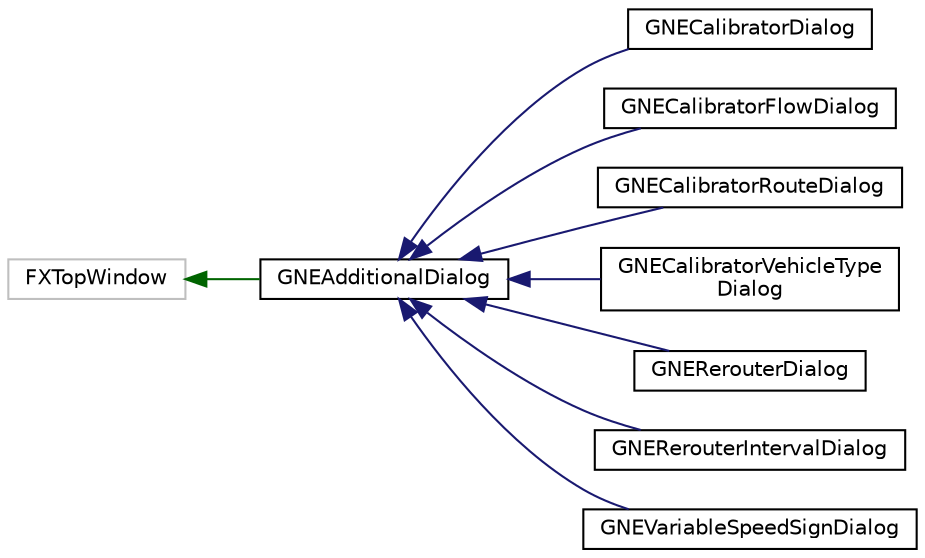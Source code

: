 digraph "Graphical Class Hierarchy"
{
  edge [fontname="Helvetica",fontsize="10",labelfontname="Helvetica",labelfontsize="10"];
  node [fontname="Helvetica",fontsize="10",shape=record];
  rankdir="LR";
  Node1057 [label="FXTopWindow",height=0.2,width=0.4,color="grey75", fillcolor="white", style="filled"];
  Node1057 -> Node0 [dir="back",color="darkgreen",fontsize="10",style="solid",fontname="Helvetica"];
  Node0 [label="GNEAdditionalDialog",height=0.2,width=0.4,color="black", fillcolor="white", style="filled",URL="$da/d75/class_g_n_e_additional_dialog.html",tooltip="Dialog to edit sequences, parameters, etc.. of Additionals. "];
  Node0 -> Node1 [dir="back",color="midnightblue",fontsize="10",style="solid",fontname="Helvetica"];
  Node1 [label="GNECalibratorDialog",height=0.2,width=0.4,color="black", fillcolor="white", style="filled",URL="$d4/dcd/class_g_n_e_calibrator_dialog.html",tooltip="Dialog for edit calibrators. "];
  Node0 -> Node2 [dir="back",color="midnightblue",fontsize="10",style="solid",fontname="Helvetica"];
  Node2 [label="GNECalibratorFlowDialog",height=0.2,width=0.4,color="black", fillcolor="white", style="filled",URL="$df/d6d/class_g_n_e_calibrator_flow_dialog.html",tooltip="Dialog for edit rerouter intervals. "];
  Node0 -> Node3 [dir="back",color="midnightblue",fontsize="10",style="solid",fontname="Helvetica"];
  Node3 [label="GNECalibratorRouteDialog",height=0.2,width=0.4,color="black", fillcolor="white", style="filled",URL="$d9/de0/class_g_n_e_calibrator_route_dialog.html",tooltip="Dialog for edit Calibrator Routes. "];
  Node0 -> Node4 [dir="back",color="midnightblue",fontsize="10",style="solid",fontname="Helvetica"];
  Node4 [label="GNECalibratorVehicleType\lDialog",height=0.2,width=0.4,color="black", fillcolor="white", style="filled",URL="$d2/d6a/class_g_n_e_calibrator_vehicle_type_dialog.html",tooltip="Dialog for edit rerouter intervals. "];
  Node0 -> Node5 [dir="back",color="midnightblue",fontsize="10",style="solid",fontname="Helvetica"];
  Node5 [label="GNERerouterDialog",height=0.2,width=0.4,color="black", fillcolor="white", style="filled",URL="$de/df6/class_g_n_e_rerouter_dialog.html",tooltip="Dialog for edit rerouters. "];
  Node0 -> Node6 [dir="back",color="midnightblue",fontsize="10",style="solid",fontname="Helvetica"];
  Node6 [label="GNERerouterIntervalDialog",height=0.2,width=0.4,color="black", fillcolor="white", style="filled",URL="$d9/dd6/class_g_n_e_rerouter_interval_dialog.html",tooltip="Dialog for edit rerouter intervals. "];
  Node0 -> Node7 [dir="back",color="midnightblue",fontsize="10",style="solid",fontname="Helvetica"];
  Node7 [label="GNEVariableSpeedSignDialog",height=0.2,width=0.4,color="black", fillcolor="white", style="filled",URL="$d0/ddc/class_g_n_e_variable_speed_sign_dialog.html"];
}
